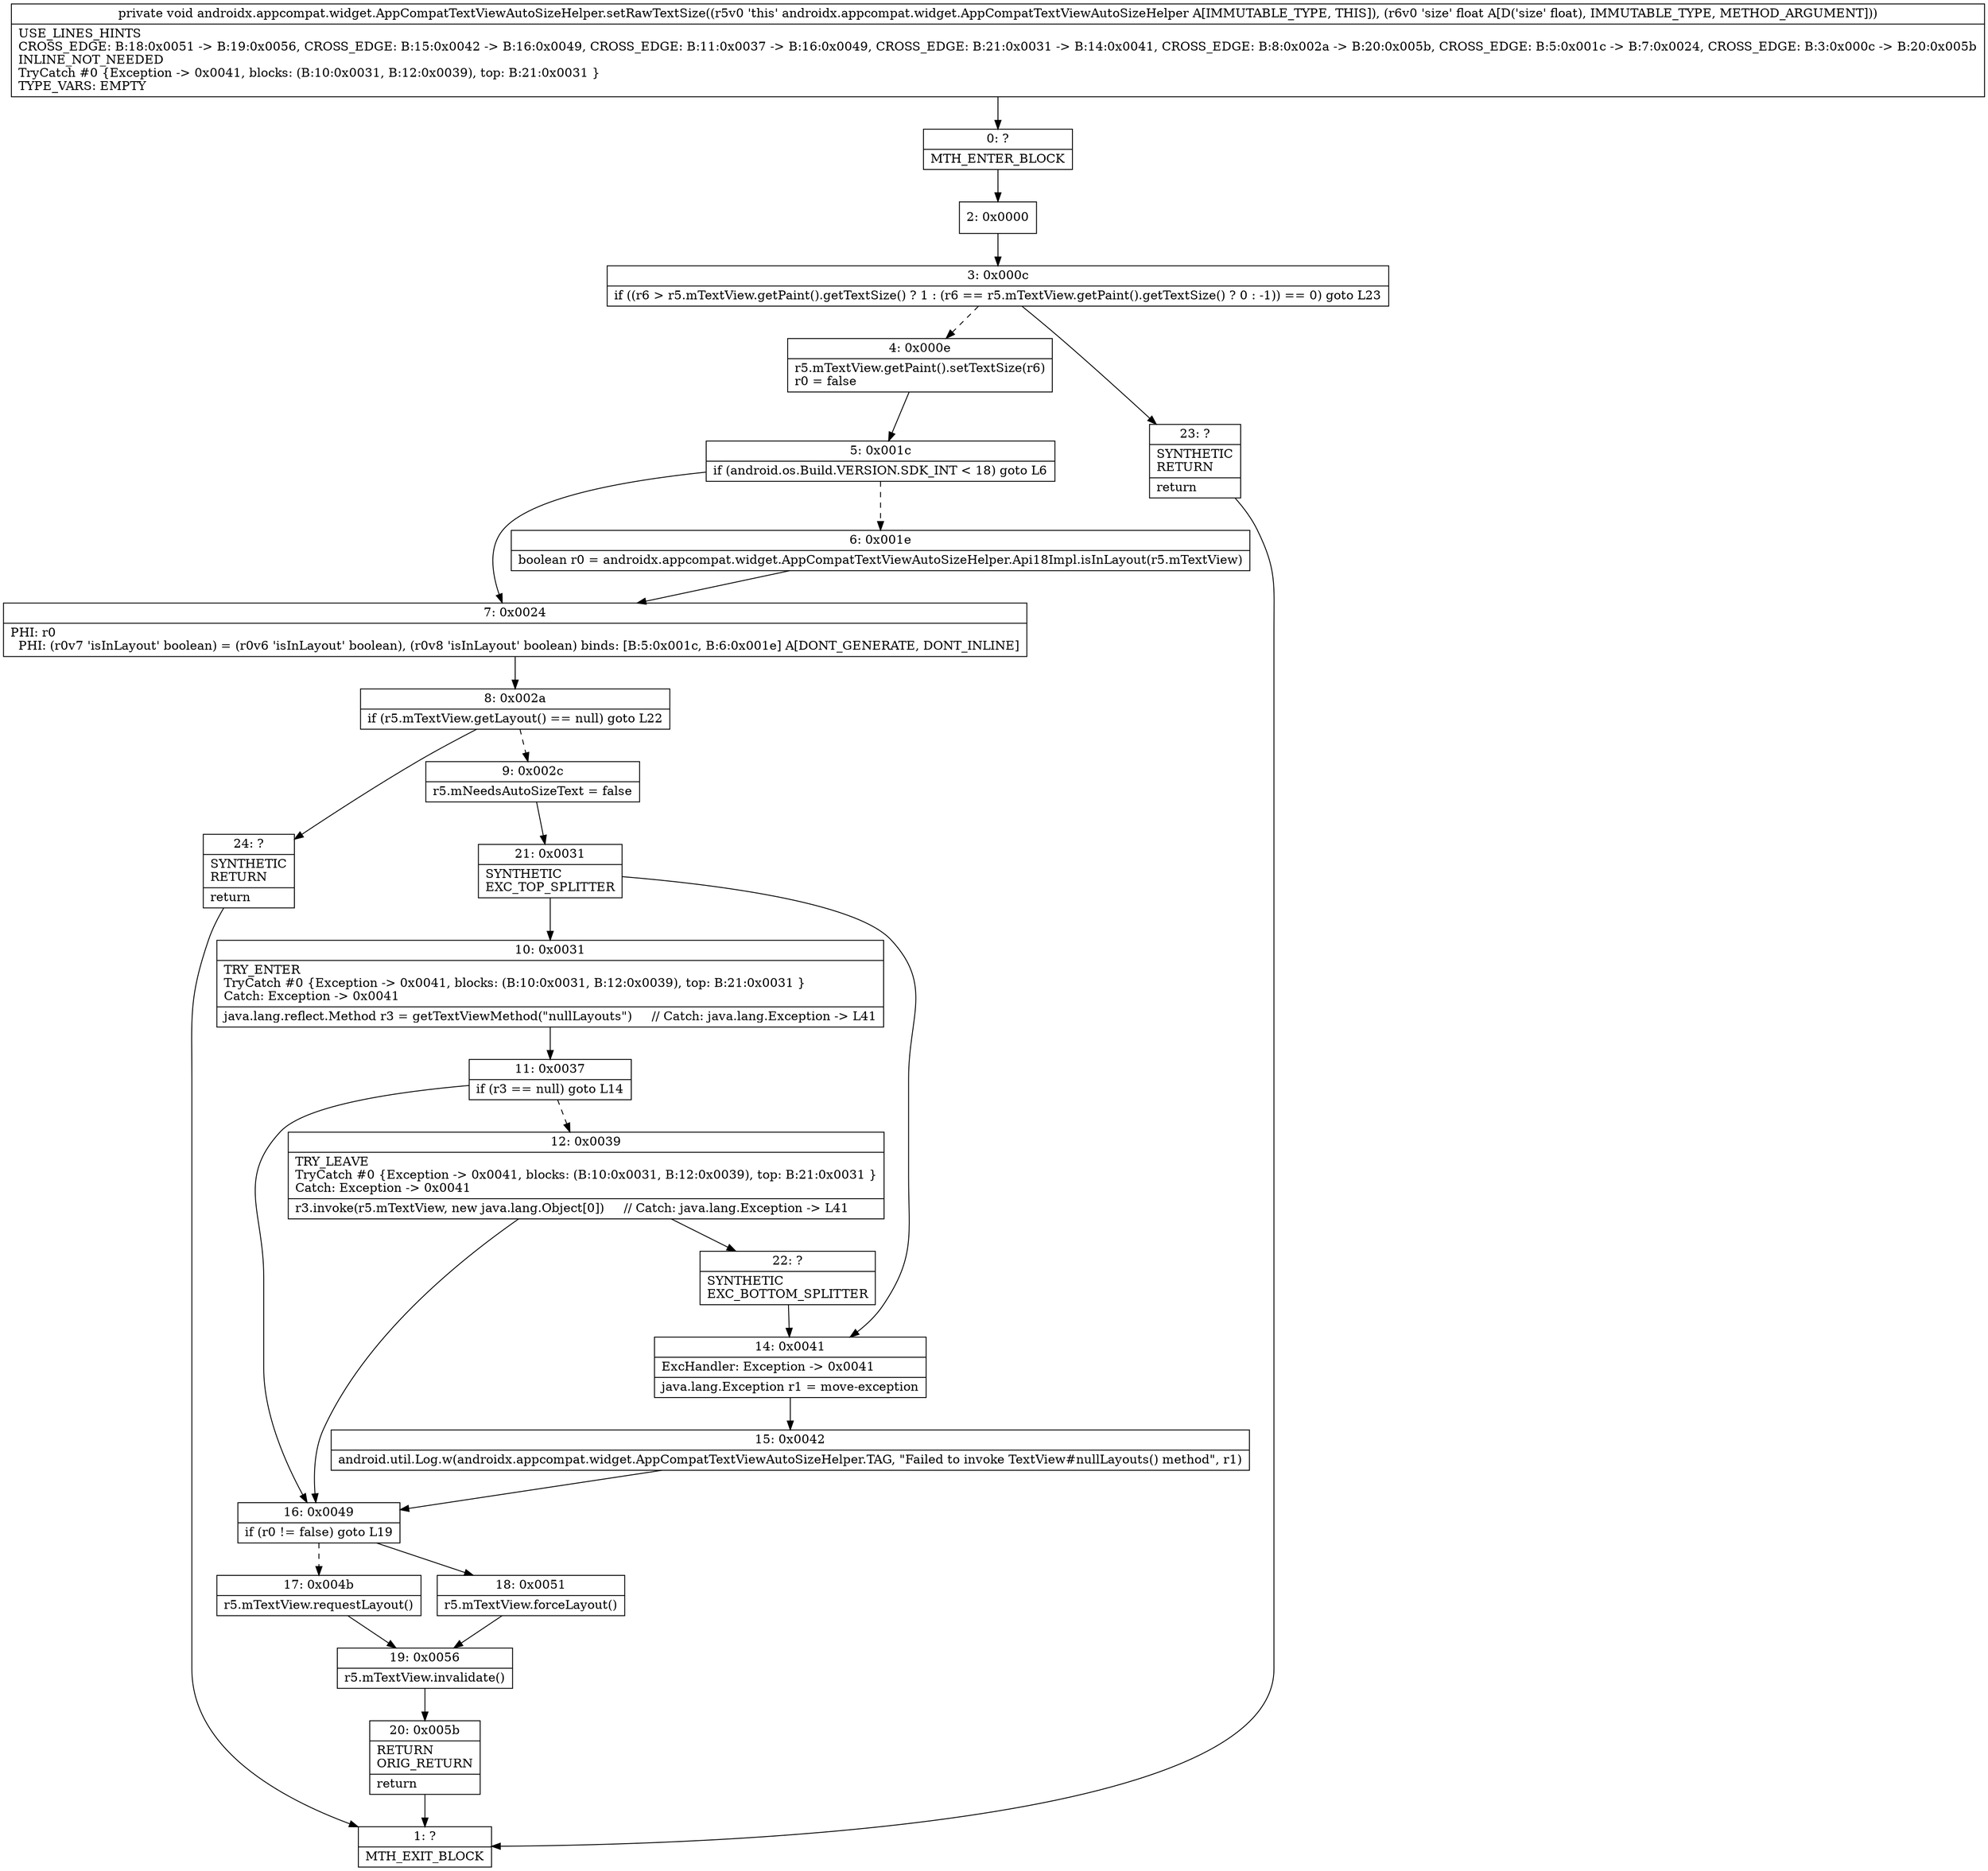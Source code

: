 digraph "CFG forandroidx.appcompat.widget.AppCompatTextViewAutoSizeHelper.setRawTextSize(F)V" {
Node_0 [shape=record,label="{0\:\ ?|MTH_ENTER_BLOCK\l}"];
Node_2 [shape=record,label="{2\:\ 0x0000}"];
Node_3 [shape=record,label="{3\:\ 0x000c|if ((r6 \> r5.mTextView.getPaint().getTextSize() ? 1 : (r6 == r5.mTextView.getPaint().getTextSize() ? 0 : \-1)) == 0) goto L23\l}"];
Node_4 [shape=record,label="{4\:\ 0x000e|r5.mTextView.getPaint().setTextSize(r6)\lr0 = false\l}"];
Node_5 [shape=record,label="{5\:\ 0x001c|if (android.os.Build.VERSION.SDK_INT \< 18) goto L6\l}"];
Node_6 [shape=record,label="{6\:\ 0x001e|boolean r0 = androidx.appcompat.widget.AppCompatTextViewAutoSizeHelper.Api18Impl.isInLayout(r5.mTextView)\l}"];
Node_7 [shape=record,label="{7\:\ 0x0024|PHI: r0 \l  PHI: (r0v7 'isInLayout' boolean) = (r0v6 'isInLayout' boolean), (r0v8 'isInLayout' boolean) binds: [B:5:0x001c, B:6:0x001e] A[DONT_GENERATE, DONT_INLINE]\l}"];
Node_8 [shape=record,label="{8\:\ 0x002a|if (r5.mTextView.getLayout() == null) goto L22\l}"];
Node_9 [shape=record,label="{9\:\ 0x002c|r5.mNeedsAutoSizeText = false\l}"];
Node_21 [shape=record,label="{21\:\ 0x0031|SYNTHETIC\lEXC_TOP_SPLITTER\l}"];
Node_10 [shape=record,label="{10\:\ 0x0031|TRY_ENTER\lTryCatch #0 \{Exception \-\> 0x0041, blocks: (B:10:0x0031, B:12:0x0039), top: B:21:0x0031 \}\lCatch: Exception \-\> 0x0041\l|java.lang.reflect.Method r3 = getTextViewMethod(\"nullLayouts\")     \/\/ Catch: java.lang.Exception \-\> L41\l}"];
Node_11 [shape=record,label="{11\:\ 0x0037|if (r3 == null) goto L14\l}"];
Node_12 [shape=record,label="{12\:\ 0x0039|TRY_LEAVE\lTryCatch #0 \{Exception \-\> 0x0041, blocks: (B:10:0x0031, B:12:0x0039), top: B:21:0x0031 \}\lCatch: Exception \-\> 0x0041\l|r3.invoke(r5.mTextView, new java.lang.Object[0])     \/\/ Catch: java.lang.Exception \-\> L41\l}"];
Node_22 [shape=record,label="{22\:\ ?|SYNTHETIC\lEXC_BOTTOM_SPLITTER\l}"];
Node_16 [shape=record,label="{16\:\ 0x0049|if (r0 != false) goto L19\l}"];
Node_17 [shape=record,label="{17\:\ 0x004b|r5.mTextView.requestLayout()\l}"];
Node_19 [shape=record,label="{19\:\ 0x0056|r5.mTextView.invalidate()\l}"];
Node_20 [shape=record,label="{20\:\ 0x005b|RETURN\lORIG_RETURN\l|return\l}"];
Node_1 [shape=record,label="{1\:\ ?|MTH_EXIT_BLOCK\l}"];
Node_18 [shape=record,label="{18\:\ 0x0051|r5.mTextView.forceLayout()\l}"];
Node_14 [shape=record,label="{14\:\ 0x0041|ExcHandler: Exception \-\> 0x0041\l|java.lang.Exception r1 = move\-exception\l}"];
Node_15 [shape=record,label="{15\:\ 0x0042|android.util.Log.w(androidx.appcompat.widget.AppCompatTextViewAutoSizeHelper.TAG, \"Failed to invoke TextView#nullLayouts() method\", r1)\l}"];
Node_24 [shape=record,label="{24\:\ ?|SYNTHETIC\lRETURN\l|return\l}"];
Node_23 [shape=record,label="{23\:\ ?|SYNTHETIC\lRETURN\l|return\l}"];
MethodNode[shape=record,label="{private void androidx.appcompat.widget.AppCompatTextViewAutoSizeHelper.setRawTextSize((r5v0 'this' androidx.appcompat.widget.AppCompatTextViewAutoSizeHelper A[IMMUTABLE_TYPE, THIS]), (r6v0 'size' float A[D('size' float), IMMUTABLE_TYPE, METHOD_ARGUMENT]))  | USE_LINES_HINTS\lCROSS_EDGE: B:18:0x0051 \-\> B:19:0x0056, CROSS_EDGE: B:15:0x0042 \-\> B:16:0x0049, CROSS_EDGE: B:11:0x0037 \-\> B:16:0x0049, CROSS_EDGE: B:21:0x0031 \-\> B:14:0x0041, CROSS_EDGE: B:8:0x002a \-\> B:20:0x005b, CROSS_EDGE: B:5:0x001c \-\> B:7:0x0024, CROSS_EDGE: B:3:0x000c \-\> B:20:0x005b\lINLINE_NOT_NEEDED\lTryCatch #0 \{Exception \-\> 0x0041, blocks: (B:10:0x0031, B:12:0x0039), top: B:21:0x0031 \}\lTYPE_VARS: EMPTY\l}"];
MethodNode -> Node_0;Node_0 -> Node_2;
Node_2 -> Node_3;
Node_3 -> Node_4[style=dashed];
Node_3 -> Node_23;
Node_4 -> Node_5;
Node_5 -> Node_6[style=dashed];
Node_5 -> Node_7;
Node_6 -> Node_7;
Node_7 -> Node_8;
Node_8 -> Node_9[style=dashed];
Node_8 -> Node_24;
Node_9 -> Node_21;
Node_21 -> Node_10;
Node_21 -> Node_14;
Node_10 -> Node_11;
Node_11 -> Node_12[style=dashed];
Node_11 -> Node_16;
Node_12 -> Node_16;
Node_12 -> Node_22;
Node_22 -> Node_14;
Node_16 -> Node_17[style=dashed];
Node_16 -> Node_18;
Node_17 -> Node_19;
Node_19 -> Node_20;
Node_20 -> Node_1;
Node_18 -> Node_19;
Node_14 -> Node_15;
Node_15 -> Node_16;
Node_24 -> Node_1;
Node_23 -> Node_1;
}

